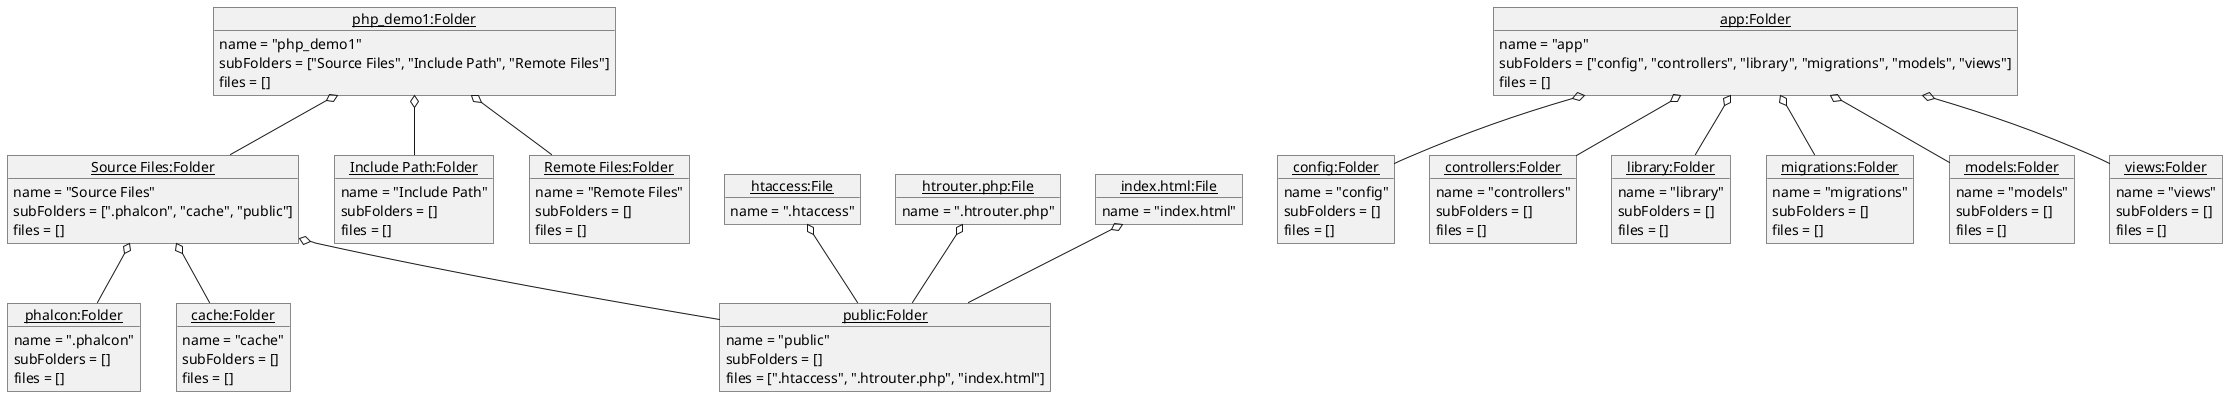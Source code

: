 @startuml

object "<u>php_demo1:Folder</u>" as folder1 {
    name = "php_demo1"
    subFolders = ["Source Files", "Include Path", "Remote Files"]
    files = []
}

object "<u>Source Files:Folder</u>" as folder2 {
    name = "Source Files"
    subFolders = [".phalcon", "cache", "public"]
    files = []
}
object "<u>public:Folder</u>" as folder3 {
     name = "public"
     subFolders = []
     files = [".htaccess", ".htrouter.php", "index.html"]
 }
object "<u>phalcon:Folder</u>" as folder4 {
    name = ".phalcon"
    subFolders = []
    files = []
}

object "<u>cache:Folder</u>" as folder5 {
    name = "cache"
    subFolders = []
    files = []
}
object "<u>htaccess:File</u>" as file1 {
    name = ".htaccess"
}


object "<u>htrouter.php:File</u>" as file2 {
    name = ".htrouter.php"
}
object "<u>index.html:File</u>" as file3 {
    name = "index.html"
}

object "<u>Include Path:Folder</u>" as folder6 {
    name = "Include Path"
    subFolders = []
    files = []
}
object "<u>Remote Files:Folder</u>" as folder7 {
    name = "Remote Files"
    subFolders = []
    files = []
}
folder1 o-- folder2
folder1 o-- folder6
folder1 o-- folder7
folder2 o-- folder3
file1 o-- folder3
file2 o-- folder3
file3 o-- folder3

folder2 o-- folder4
folder2 o-- folder5



'app folder (root: Source Files)
'is deleted from folder structure
object "<u>app:Folder</u>" as folder8 {
    name = "app"
    subFolders = ["config", "controllers", "library", "migrations", "models", "views"]
    files = []
}
object "<u>config:Folder</u>" as folder9 {
    name = "config"
    subFolders = []
    files = []
}
object "<u>controllers:Folder</u>" as folder10 {
    name = "controllers"
    subFolders = []
    files = []
}
object "<u>library:Folder</u>" as folder11 {
    name = "library"
    subFolders = []
    files = []
}
object "<u>migrations:Folder</u>" as folder12 {
    name = "migrations"
    subFolders = []
    files = []
}
object "<u>models:Folder</u>" as folder13 {
    name = "models"
    subFolders = []
    files = []
}
object "<u>views:Folder</u>" as folder14 {
    name = "views"
    subFolders = []
    files = []
}
folder8 o-- folder9
folder8 o-- folder10
folder8 o-- folder11
folder8 o-- folder12
folder8 o-- folder13
folder8 o-- folder14

@enduml
